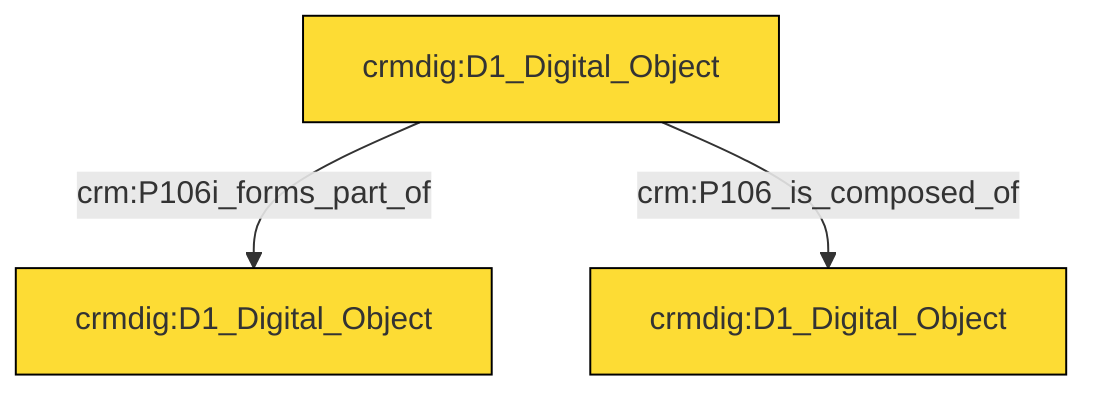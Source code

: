 flowchart TD
classDef Literal fill:#ffffff,stroke:#000000,color:;
classDef Literal_URI fill:#ffffff,stroke:#000000,color:;
classDef crm_E1_CRM_Entity fill:#ffffff,stroke:#000000,color:;
classDef crm_E1_CRM_Entity_URI fill:#ffffff,stroke:#000000,color:;
classDef crm_E2_Temporal_Entity fill:#82ddff,stroke:#000000,color:;
classDef crm_E2_Temporal_Entity_URI fill:#d2effa,stroke:#000000,color:;
classDef crm_E55_Type fill:#fab565,stroke:#000000,color:;
classDef crm_E55_Type_URI fill:#fde7ce,stroke:#000000,color:;
classDef crm_E52_Time-Span fill:#86bcc8,stroke:#000000,color:;
classDef crm_E52_Time-Span_URI fill:#dcebef,stroke:#000000,color:;
classDef crm_E41_Appellation fill:#fef3ba,stroke:#000000,color:;
classDef crm_E41_Appellation_URI fill:#fffae6,stroke:#000000,color:;
classDef crm_E53_Place fill:#94cc7d,stroke:#000000,color:;
classDef crm_E53_Place_URI fill:#e1f1da,stroke:#000000,color:;
classDef crm_E77_Persistent_Item fill:#ffffff,stroke:#000000,color:;
classDef crm_E77_Persistent_Item_URI fill:#ffffff,stroke:#000000,color:;
classDef crm_E28_Conceptual_Object fill:#fddc34,stroke:#000000,color:;
classDef crm_E28_Conceptual_Object_URI fill:#fef6cd,stroke:#000000,color:;
classDef crm_E18_Physical_Thing fill:#c78e66,stroke:#000000,color:;
classDef crm_E18_Physical_Thing_URI fill:#e3c8b5,stroke:#000000,color:;
classDef crm_E39_Actor fill:#ffbdca,stroke:#000000,color:;
classDef crm_E39_Actor_URI fill:#ffe6eb,stroke:#000000,color:;
classDef crm_E54_Dimension fill:#b8b8b8,stroke:#000000,color:;
classDef crm_E54_Dimension_URI fill:#f2f2f2,stroke:#000000,color:;
classDef crm_E92_Spacetime_Volume fill:#cc80ff,stroke:#000000,color:;
classDef crm_E92_Spacetime_Volume_URI fill:#ebccff,stroke:#000000,color:;
classDef crm_E59_Primitive_Value fill:#f0f0f0,stroke:#000000,color:;
classDef crm_E59_Primitive_Value_URI fill:#f2f2f2,stroke:#000000,color:;
classDef crm_PC0_Typed_CRM_Property fill:#ffffff,stroke:#000000,color:;
classDef crm_PC0_Typed_CRM_Property_URI fill:#ffffff,stroke:#000000,color:;
classDef Multi fill:#cccccc,stroke:#000000,color:;
classDef Multi_URI fill:#cccccc,stroke:#000000,color:;
0["crmdig:D1_Digital_Object"]:::crm_E28_Conceptual_Object -->|crm:P106i_forms_part_of| 1["crmdig:D1_Digital_Object"]:::crm_E28_Conceptual_Object
0["crmdig:D1_Digital_Object"]:::crm_E28_Conceptual_Object -->|crm:P106_is_composed_of| 2["crmdig:D1_Digital_Object"]:::crm_E28_Conceptual_Object